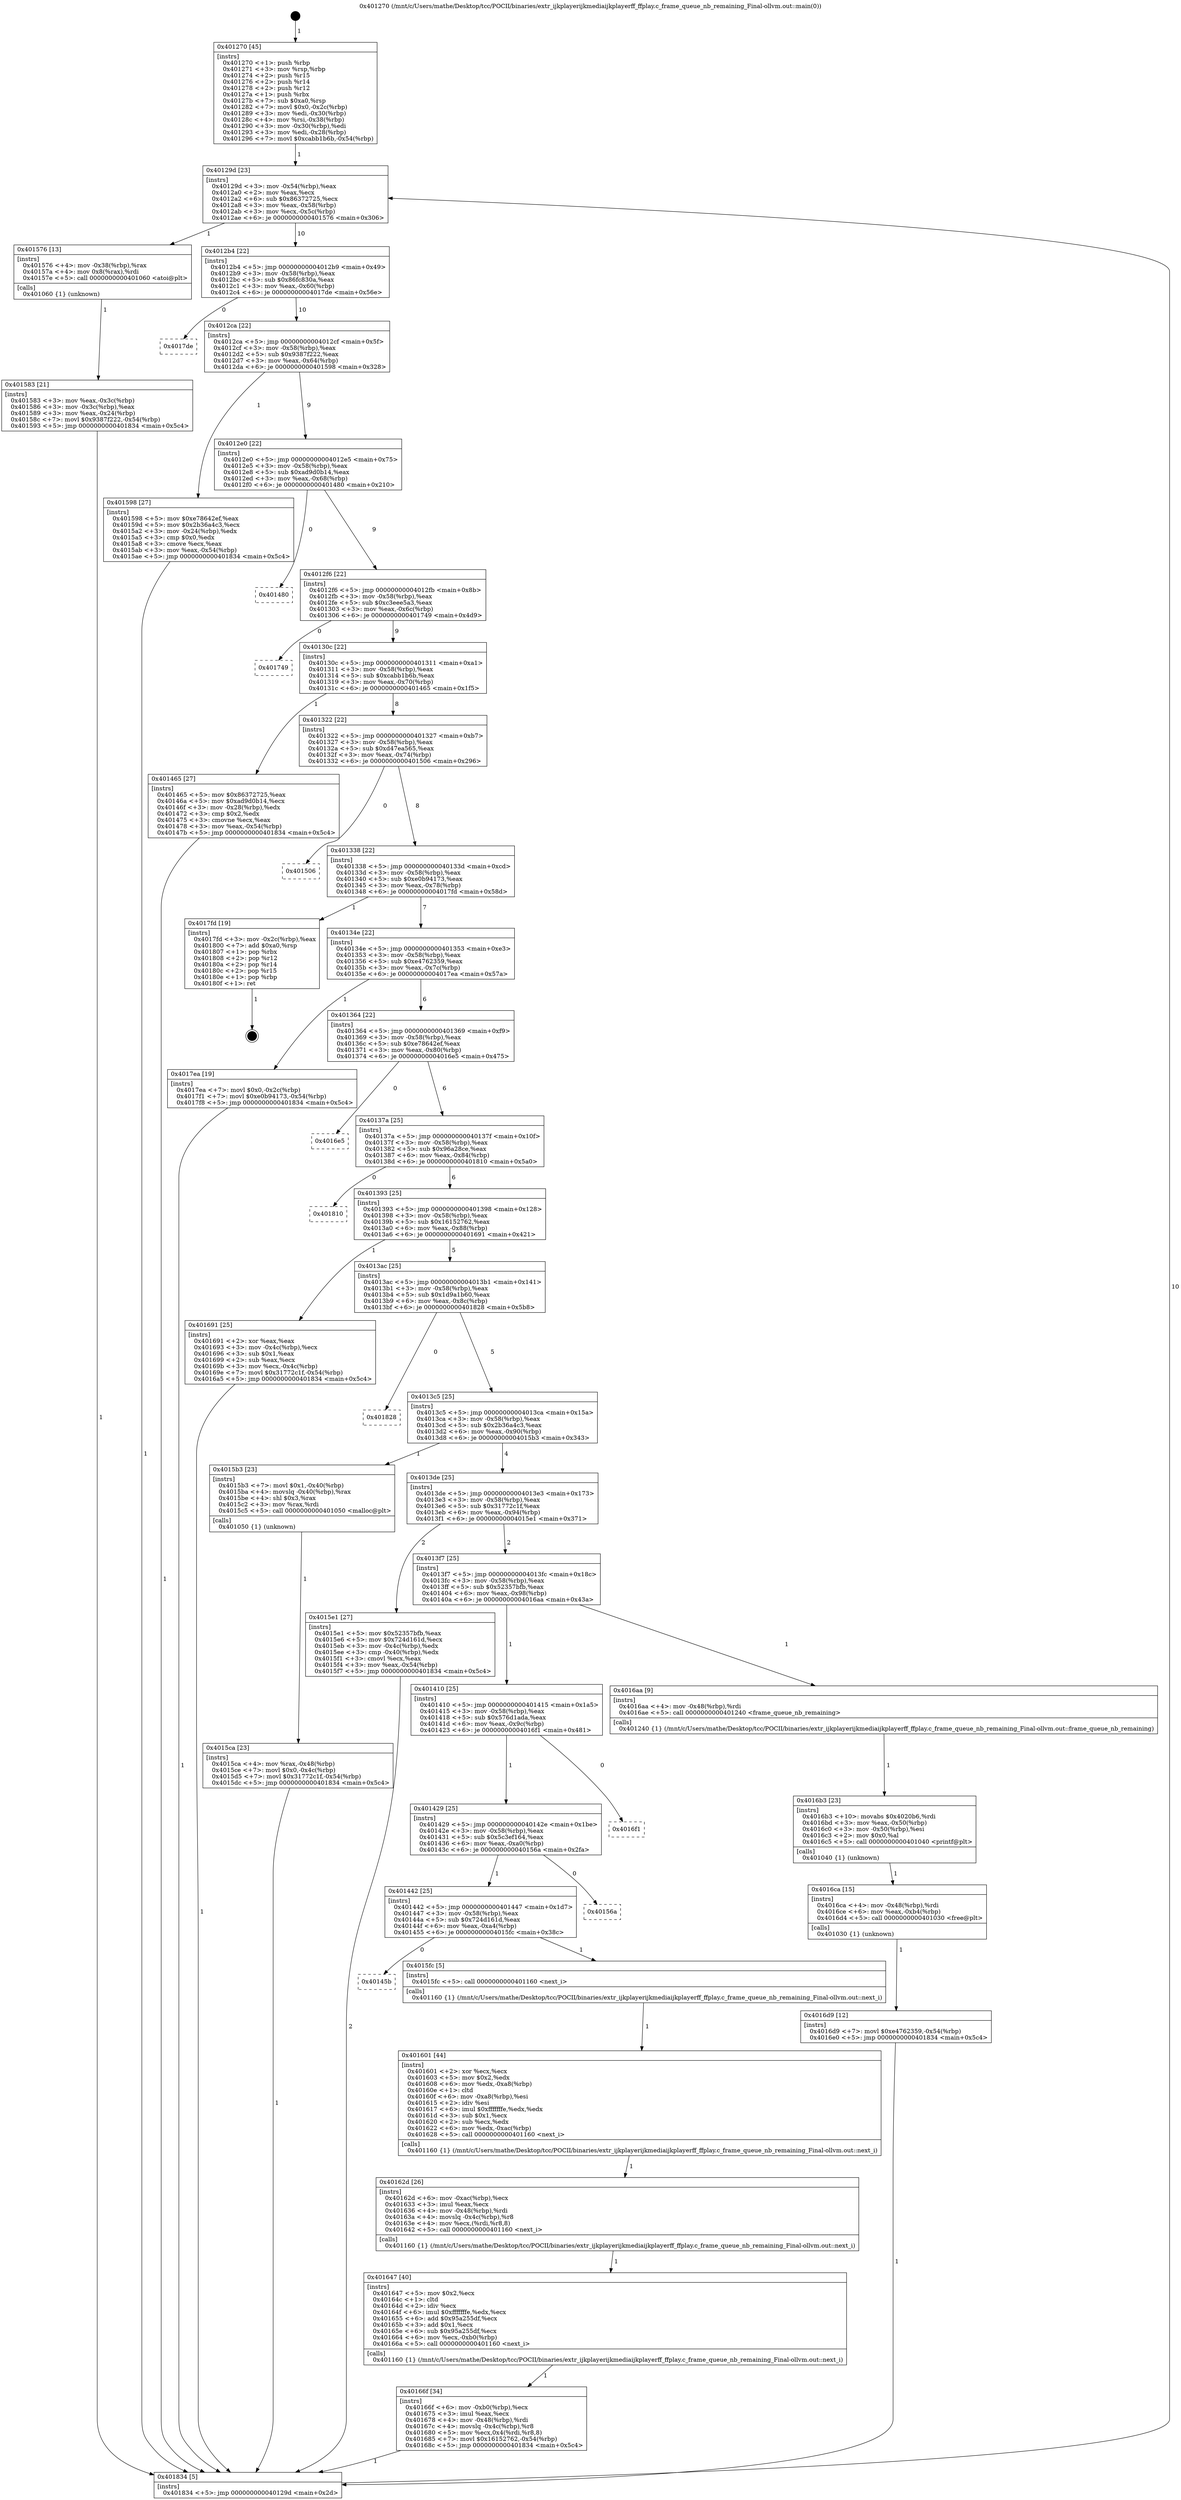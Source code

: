 digraph "0x401270" {
  label = "0x401270 (/mnt/c/Users/mathe/Desktop/tcc/POCII/binaries/extr_ijkplayerijkmediaijkplayerff_ffplay.c_frame_queue_nb_remaining_Final-ollvm.out::main(0))"
  labelloc = "t"
  node[shape=record]

  Entry [label="",width=0.3,height=0.3,shape=circle,fillcolor=black,style=filled]
  "0x40129d" [label="{
     0x40129d [23]\l
     | [instrs]\l
     &nbsp;&nbsp;0x40129d \<+3\>: mov -0x54(%rbp),%eax\l
     &nbsp;&nbsp;0x4012a0 \<+2\>: mov %eax,%ecx\l
     &nbsp;&nbsp;0x4012a2 \<+6\>: sub $0x86372725,%ecx\l
     &nbsp;&nbsp;0x4012a8 \<+3\>: mov %eax,-0x58(%rbp)\l
     &nbsp;&nbsp;0x4012ab \<+3\>: mov %ecx,-0x5c(%rbp)\l
     &nbsp;&nbsp;0x4012ae \<+6\>: je 0000000000401576 \<main+0x306\>\l
  }"]
  "0x401576" [label="{
     0x401576 [13]\l
     | [instrs]\l
     &nbsp;&nbsp;0x401576 \<+4\>: mov -0x38(%rbp),%rax\l
     &nbsp;&nbsp;0x40157a \<+4\>: mov 0x8(%rax),%rdi\l
     &nbsp;&nbsp;0x40157e \<+5\>: call 0000000000401060 \<atoi@plt\>\l
     | [calls]\l
     &nbsp;&nbsp;0x401060 \{1\} (unknown)\l
  }"]
  "0x4012b4" [label="{
     0x4012b4 [22]\l
     | [instrs]\l
     &nbsp;&nbsp;0x4012b4 \<+5\>: jmp 00000000004012b9 \<main+0x49\>\l
     &nbsp;&nbsp;0x4012b9 \<+3\>: mov -0x58(%rbp),%eax\l
     &nbsp;&nbsp;0x4012bc \<+5\>: sub $0x86fc830a,%eax\l
     &nbsp;&nbsp;0x4012c1 \<+3\>: mov %eax,-0x60(%rbp)\l
     &nbsp;&nbsp;0x4012c4 \<+6\>: je 00000000004017de \<main+0x56e\>\l
  }"]
  Exit [label="",width=0.3,height=0.3,shape=circle,fillcolor=black,style=filled,peripheries=2]
  "0x4017de" [label="{
     0x4017de\l
  }", style=dashed]
  "0x4012ca" [label="{
     0x4012ca [22]\l
     | [instrs]\l
     &nbsp;&nbsp;0x4012ca \<+5\>: jmp 00000000004012cf \<main+0x5f\>\l
     &nbsp;&nbsp;0x4012cf \<+3\>: mov -0x58(%rbp),%eax\l
     &nbsp;&nbsp;0x4012d2 \<+5\>: sub $0x9387f222,%eax\l
     &nbsp;&nbsp;0x4012d7 \<+3\>: mov %eax,-0x64(%rbp)\l
     &nbsp;&nbsp;0x4012da \<+6\>: je 0000000000401598 \<main+0x328\>\l
  }"]
  "0x4016d9" [label="{
     0x4016d9 [12]\l
     | [instrs]\l
     &nbsp;&nbsp;0x4016d9 \<+7\>: movl $0xe4762359,-0x54(%rbp)\l
     &nbsp;&nbsp;0x4016e0 \<+5\>: jmp 0000000000401834 \<main+0x5c4\>\l
  }"]
  "0x401598" [label="{
     0x401598 [27]\l
     | [instrs]\l
     &nbsp;&nbsp;0x401598 \<+5\>: mov $0xe78642ef,%eax\l
     &nbsp;&nbsp;0x40159d \<+5\>: mov $0x2b36a4c3,%ecx\l
     &nbsp;&nbsp;0x4015a2 \<+3\>: mov -0x24(%rbp),%edx\l
     &nbsp;&nbsp;0x4015a5 \<+3\>: cmp $0x0,%edx\l
     &nbsp;&nbsp;0x4015a8 \<+3\>: cmove %ecx,%eax\l
     &nbsp;&nbsp;0x4015ab \<+3\>: mov %eax,-0x54(%rbp)\l
     &nbsp;&nbsp;0x4015ae \<+5\>: jmp 0000000000401834 \<main+0x5c4\>\l
  }"]
  "0x4012e0" [label="{
     0x4012e0 [22]\l
     | [instrs]\l
     &nbsp;&nbsp;0x4012e0 \<+5\>: jmp 00000000004012e5 \<main+0x75\>\l
     &nbsp;&nbsp;0x4012e5 \<+3\>: mov -0x58(%rbp),%eax\l
     &nbsp;&nbsp;0x4012e8 \<+5\>: sub $0xad9d0b14,%eax\l
     &nbsp;&nbsp;0x4012ed \<+3\>: mov %eax,-0x68(%rbp)\l
     &nbsp;&nbsp;0x4012f0 \<+6\>: je 0000000000401480 \<main+0x210\>\l
  }"]
  "0x4016ca" [label="{
     0x4016ca [15]\l
     | [instrs]\l
     &nbsp;&nbsp;0x4016ca \<+4\>: mov -0x48(%rbp),%rdi\l
     &nbsp;&nbsp;0x4016ce \<+6\>: mov %eax,-0xb4(%rbp)\l
     &nbsp;&nbsp;0x4016d4 \<+5\>: call 0000000000401030 \<free@plt\>\l
     | [calls]\l
     &nbsp;&nbsp;0x401030 \{1\} (unknown)\l
  }"]
  "0x401480" [label="{
     0x401480\l
  }", style=dashed]
  "0x4012f6" [label="{
     0x4012f6 [22]\l
     | [instrs]\l
     &nbsp;&nbsp;0x4012f6 \<+5\>: jmp 00000000004012fb \<main+0x8b\>\l
     &nbsp;&nbsp;0x4012fb \<+3\>: mov -0x58(%rbp),%eax\l
     &nbsp;&nbsp;0x4012fe \<+5\>: sub $0xc3eee5a3,%eax\l
     &nbsp;&nbsp;0x401303 \<+3\>: mov %eax,-0x6c(%rbp)\l
     &nbsp;&nbsp;0x401306 \<+6\>: je 0000000000401749 \<main+0x4d9\>\l
  }"]
  "0x4016b3" [label="{
     0x4016b3 [23]\l
     | [instrs]\l
     &nbsp;&nbsp;0x4016b3 \<+10\>: movabs $0x4020b6,%rdi\l
     &nbsp;&nbsp;0x4016bd \<+3\>: mov %eax,-0x50(%rbp)\l
     &nbsp;&nbsp;0x4016c0 \<+3\>: mov -0x50(%rbp),%esi\l
     &nbsp;&nbsp;0x4016c3 \<+2\>: mov $0x0,%al\l
     &nbsp;&nbsp;0x4016c5 \<+5\>: call 0000000000401040 \<printf@plt\>\l
     | [calls]\l
     &nbsp;&nbsp;0x401040 \{1\} (unknown)\l
  }"]
  "0x401749" [label="{
     0x401749\l
  }", style=dashed]
  "0x40130c" [label="{
     0x40130c [22]\l
     | [instrs]\l
     &nbsp;&nbsp;0x40130c \<+5\>: jmp 0000000000401311 \<main+0xa1\>\l
     &nbsp;&nbsp;0x401311 \<+3\>: mov -0x58(%rbp),%eax\l
     &nbsp;&nbsp;0x401314 \<+5\>: sub $0xcabb1b6b,%eax\l
     &nbsp;&nbsp;0x401319 \<+3\>: mov %eax,-0x70(%rbp)\l
     &nbsp;&nbsp;0x40131c \<+6\>: je 0000000000401465 \<main+0x1f5\>\l
  }"]
  "0x40166f" [label="{
     0x40166f [34]\l
     | [instrs]\l
     &nbsp;&nbsp;0x40166f \<+6\>: mov -0xb0(%rbp),%ecx\l
     &nbsp;&nbsp;0x401675 \<+3\>: imul %eax,%ecx\l
     &nbsp;&nbsp;0x401678 \<+4\>: mov -0x48(%rbp),%rdi\l
     &nbsp;&nbsp;0x40167c \<+4\>: movslq -0x4c(%rbp),%r8\l
     &nbsp;&nbsp;0x401680 \<+5\>: mov %ecx,0x4(%rdi,%r8,8)\l
     &nbsp;&nbsp;0x401685 \<+7\>: movl $0x16152762,-0x54(%rbp)\l
     &nbsp;&nbsp;0x40168c \<+5\>: jmp 0000000000401834 \<main+0x5c4\>\l
  }"]
  "0x401465" [label="{
     0x401465 [27]\l
     | [instrs]\l
     &nbsp;&nbsp;0x401465 \<+5\>: mov $0x86372725,%eax\l
     &nbsp;&nbsp;0x40146a \<+5\>: mov $0xad9d0b14,%ecx\l
     &nbsp;&nbsp;0x40146f \<+3\>: mov -0x28(%rbp),%edx\l
     &nbsp;&nbsp;0x401472 \<+3\>: cmp $0x2,%edx\l
     &nbsp;&nbsp;0x401475 \<+3\>: cmovne %ecx,%eax\l
     &nbsp;&nbsp;0x401478 \<+3\>: mov %eax,-0x54(%rbp)\l
     &nbsp;&nbsp;0x40147b \<+5\>: jmp 0000000000401834 \<main+0x5c4\>\l
  }"]
  "0x401322" [label="{
     0x401322 [22]\l
     | [instrs]\l
     &nbsp;&nbsp;0x401322 \<+5\>: jmp 0000000000401327 \<main+0xb7\>\l
     &nbsp;&nbsp;0x401327 \<+3\>: mov -0x58(%rbp),%eax\l
     &nbsp;&nbsp;0x40132a \<+5\>: sub $0xd47ea565,%eax\l
     &nbsp;&nbsp;0x40132f \<+3\>: mov %eax,-0x74(%rbp)\l
     &nbsp;&nbsp;0x401332 \<+6\>: je 0000000000401506 \<main+0x296\>\l
  }"]
  "0x401834" [label="{
     0x401834 [5]\l
     | [instrs]\l
     &nbsp;&nbsp;0x401834 \<+5\>: jmp 000000000040129d \<main+0x2d\>\l
  }"]
  "0x401270" [label="{
     0x401270 [45]\l
     | [instrs]\l
     &nbsp;&nbsp;0x401270 \<+1\>: push %rbp\l
     &nbsp;&nbsp;0x401271 \<+3\>: mov %rsp,%rbp\l
     &nbsp;&nbsp;0x401274 \<+2\>: push %r15\l
     &nbsp;&nbsp;0x401276 \<+2\>: push %r14\l
     &nbsp;&nbsp;0x401278 \<+2\>: push %r12\l
     &nbsp;&nbsp;0x40127a \<+1\>: push %rbx\l
     &nbsp;&nbsp;0x40127b \<+7\>: sub $0xa0,%rsp\l
     &nbsp;&nbsp;0x401282 \<+7\>: movl $0x0,-0x2c(%rbp)\l
     &nbsp;&nbsp;0x401289 \<+3\>: mov %edi,-0x30(%rbp)\l
     &nbsp;&nbsp;0x40128c \<+4\>: mov %rsi,-0x38(%rbp)\l
     &nbsp;&nbsp;0x401290 \<+3\>: mov -0x30(%rbp),%edi\l
     &nbsp;&nbsp;0x401293 \<+3\>: mov %edi,-0x28(%rbp)\l
     &nbsp;&nbsp;0x401296 \<+7\>: movl $0xcabb1b6b,-0x54(%rbp)\l
  }"]
  "0x401583" [label="{
     0x401583 [21]\l
     | [instrs]\l
     &nbsp;&nbsp;0x401583 \<+3\>: mov %eax,-0x3c(%rbp)\l
     &nbsp;&nbsp;0x401586 \<+3\>: mov -0x3c(%rbp),%eax\l
     &nbsp;&nbsp;0x401589 \<+3\>: mov %eax,-0x24(%rbp)\l
     &nbsp;&nbsp;0x40158c \<+7\>: movl $0x9387f222,-0x54(%rbp)\l
     &nbsp;&nbsp;0x401593 \<+5\>: jmp 0000000000401834 \<main+0x5c4\>\l
  }"]
  "0x401647" [label="{
     0x401647 [40]\l
     | [instrs]\l
     &nbsp;&nbsp;0x401647 \<+5\>: mov $0x2,%ecx\l
     &nbsp;&nbsp;0x40164c \<+1\>: cltd\l
     &nbsp;&nbsp;0x40164d \<+2\>: idiv %ecx\l
     &nbsp;&nbsp;0x40164f \<+6\>: imul $0xfffffffe,%edx,%ecx\l
     &nbsp;&nbsp;0x401655 \<+6\>: add $0x95a255df,%ecx\l
     &nbsp;&nbsp;0x40165b \<+3\>: add $0x1,%ecx\l
     &nbsp;&nbsp;0x40165e \<+6\>: sub $0x95a255df,%ecx\l
     &nbsp;&nbsp;0x401664 \<+6\>: mov %ecx,-0xb0(%rbp)\l
     &nbsp;&nbsp;0x40166a \<+5\>: call 0000000000401160 \<next_i\>\l
     | [calls]\l
     &nbsp;&nbsp;0x401160 \{1\} (/mnt/c/Users/mathe/Desktop/tcc/POCII/binaries/extr_ijkplayerijkmediaijkplayerff_ffplay.c_frame_queue_nb_remaining_Final-ollvm.out::next_i)\l
  }"]
  "0x401506" [label="{
     0x401506\l
  }", style=dashed]
  "0x401338" [label="{
     0x401338 [22]\l
     | [instrs]\l
     &nbsp;&nbsp;0x401338 \<+5\>: jmp 000000000040133d \<main+0xcd\>\l
     &nbsp;&nbsp;0x40133d \<+3\>: mov -0x58(%rbp),%eax\l
     &nbsp;&nbsp;0x401340 \<+5\>: sub $0xe0b94173,%eax\l
     &nbsp;&nbsp;0x401345 \<+3\>: mov %eax,-0x78(%rbp)\l
     &nbsp;&nbsp;0x401348 \<+6\>: je 00000000004017fd \<main+0x58d\>\l
  }"]
  "0x40162d" [label="{
     0x40162d [26]\l
     | [instrs]\l
     &nbsp;&nbsp;0x40162d \<+6\>: mov -0xac(%rbp),%ecx\l
     &nbsp;&nbsp;0x401633 \<+3\>: imul %eax,%ecx\l
     &nbsp;&nbsp;0x401636 \<+4\>: mov -0x48(%rbp),%rdi\l
     &nbsp;&nbsp;0x40163a \<+4\>: movslq -0x4c(%rbp),%r8\l
     &nbsp;&nbsp;0x40163e \<+4\>: mov %ecx,(%rdi,%r8,8)\l
     &nbsp;&nbsp;0x401642 \<+5\>: call 0000000000401160 \<next_i\>\l
     | [calls]\l
     &nbsp;&nbsp;0x401160 \{1\} (/mnt/c/Users/mathe/Desktop/tcc/POCII/binaries/extr_ijkplayerijkmediaijkplayerff_ffplay.c_frame_queue_nb_remaining_Final-ollvm.out::next_i)\l
  }"]
  "0x4017fd" [label="{
     0x4017fd [19]\l
     | [instrs]\l
     &nbsp;&nbsp;0x4017fd \<+3\>: mov -0x2c(%rbp),%eax\l
     &nbsp;&nbsp;0x401800 \<+7\>: add $0xa0,%rsp\l
     &nbsp;&nbsp;0x401807 \<+1\>: pop %rbx\l
     &nbsp;&nbsp;0x401808 \<+2\>: pop %r12\l
     &nbsp;&nbsp;0x40180a \<+2\>: pop %r14\l
     &nbsp;&nbsp;0x40180c \<+2\>: pop %r15\l
     &nbsp;&nbsp;0x40180e \<+1\>: pop %rbp\l
     &nbsp;&nbsp;0x40180f \<+1\>: ret\l
  }"]
  "0x40134e" [label="{
     0x40134e [22]\l
     | [instrs]\l
     &nbsp;&nbsp;0x40134e \<+5\>: jmp 0000000000401353 \<main+0xe3\>\l
     &nbsp;&nbsp;0x401353 \<+3\>: mov -0x58(%rbp),%eax\l
     &nbsp;&nbsp;0x401356 \<+5\>: sub $0xe4762359,%eax\l
     &nbsp;&nbsp;0x40135b \<+3\>: mov %eax,-0x7c(%rbp)\l
     &nbsp;&nbsp;0x40135e \<+6\>: je 00000000004017ea \<main+0x57a\>\l
  }"]
  "0x401601" [label="{
     0x401601 [44]\l
     | [instrs]\l
     &nbsp;&nbsp;0x401601 \<+2\>: xor %ecx,%ecx\l
     &nbsp;&nbsp;0x401603 \<+5\>: mov $0x2,%edx\l
     &nbsp;&nbsp;0x401608 \<+6\>: mov %edx,-0xa8(%rbp)\l
     &nbsp;&nbsp;0x40160e \<+1\>: cltd\l
     &nbsp;&nbsp;0x40160f \<+6\>: mov -0xa8(%rbp),%esi\l
     &nbsp;&nbsp;0x401615 \<+2\>: idiv %esi\l
     &nbsp;&nbsp;0x401617 \<+6\>: imul $0xfffffffe,%edx,%edx\l
     &nbsp;&nbsp;0x40161d \<+3\>: sub $0x1,%ecx\l
     &nbsp;&nbsp;0x401620 \<+2\>: sub %ecx,%edx\l
     &nbsp;&nbsp;0x401622 \<+6\>: mov %edx,-0xac(%rbp)\l
     &nbsp;&nbsp;0x401628 \<+5\>: call 0000000000401160 \<next_i\>\l
     | [calls]\l
     &nbsp;&nbsp;0x401160 \{1\} (/mnt/c/Users/mathe/Desktop/tcc/POCII/binaries/extr_ijkplayerijkmediaijkplayerff_ffplay.c_frame_queue_nb_remaining_Final-ollvm.out::next_i)\l
  }"]
  "0x4017ea" [label="{
     0x4017ea [19]\l
     | [instrs]\l
     &nbsp;&nbsp;0x4017ea \<+7\>: movl $0x0,-0x2c(%rbp)\l
     &nbsp;&nbsp;0x4017f1 \<+7\>: movl $0xe0b94173,-0x54(%rbp)\l
     &nbsp;&nbsp;0x4017f8 \<+5\>: jmp 0000000000401834 \<main+0x5c4\>\l
  }"]
  "0x401364" [label="{
     0x401364 [22]\l
     | [instrs]\l
     &nbsp;&nbsp;0x401364 \<+5\>: jmp 0000000000401369 \<main+0xf9\>\l
     &nbsp;&nbsp;0x401369 \<+3\>: mov -0x58(%rbp),%eax\l
     &nbsp;&nbsp;0x40136c \<+5\>: sub $0xe78642ef,%eax\l
     &nbsp;&nbsp;0x401371 \<+3\>: mov %eax,-0x80(%rbp)\l
     &nbsp;&nbsp;0x401374 \<+6\>: je 00000000004016e5 \<main+0x475\>\l
  }"]
  "0x40145b" [label="{
     0x40145b\l
  }", style=dashed]
  "0x4016e5" [label="{
     0x4016e5\l
  }", style=dashed]
  "0x40137a" [label="{
     0x40137a [25]\l
     | [instrs]\l
     &nbsp;&nbsp;0x40137a \<+5\>: jmp 000000000040137f \<main+0x10f\>\l
     &nbsp;&nbsp;0x40137f \<+3\>: mov -0x58(%rbp),%eax\l
     &nbsp;&nbsp;0x401382 \<+5\>: sub $0x96a28ce,%eax\l
     &nbsp;&nbsp;0x401387 \<+6\>: mov %eax,-0x84(%rbp)\l
     &nbsp;&nbsp;0x40138d \<+6\>: je 0000000000401810 \<main+0x5a0\>\l
  }"]
  "0x4015fc" [label="{
     0x4015fc [5]\l
     | [instrs]\l
     &nbsp;&nbsp;0x4015fc \<+5\>: call 0000000000401160 \<next_i\>\l
     | [calls]\l
     &nbsp;&nbsp;0x401160 \{1\} (/mnt/c/Users/mathe/Desktop/tcc/POCII/binaries/extr_ijkplayerijkmediaijkplayerff_ffplay.c_frame_queue_nb_remaining_Final-ollvm.out::next_i)\l
  }"]
  "0x401810" [label="{
     0x401810\l
  }", style=dashed]
  "0x401393" [label="{
     0x401393 [25]\l
     | [instrs]\l
     &nbsp;&nbsp;0x401393 \<+5\>: jmp 0000000000401398 \<main+0x128\>\l
     &nbsp;&nbsp;0x401398 \<+3\>: mov -0x58(%rbp),%eax\l
     &nbsp;&nbsp;0x40139b \<+5\>: sub $0x16152762,%eax\l
     &nbsp;&nbsp;0x4013a0 \<+6\>: mov %eax,-0x88(%rbp)\l
     &nbsp;&nbsp;0x4013a6 \<+6\>: je 0000000000401691 \<main+0x421\>\l
  }"]
  "0x401442" [label="{
     0x401442 [25]\l
     | [instrs]\l
     &nbsp;&nbsp;0x401442 \<+5\>: jmp 0000000000401447 \<main+0x1d7\>\l
     &nbsp;&nbsp;0x401447 \<+3\>: mov -0x58(%rbp),%eax\l
     &nbsp;&nbsp;0x40144a \<+5\>: sub $0x724d161d,%eax\l
     &nbsp;&nbsp;0x40144f \<+6\>: mov %eax,-0xa4(%rbp)\l
     &nbsp;&nbsp;0x401455 \<+6\>: je 00000000004015fc \<main+0x38c\>\l
  }"]
  "0x401691" [label="{
     0x401691 [25]\l
     | [instrs]\l
     &nbsp;&nbsp;0x401691 \<+2\>: xor %eax,%eax\l
     &nbsp;&nbsp;0x401693 \<+3\>: mov -0x4c(%rbp),%ecx\l
     &nbsp;&nbsp;0x401696 \<+3\>: sub $0x1,%eax\l
     &nbsp;&nbsp;0x401699 \<+2\>: sub %eax,%ecx\l
     &nbsp;&nbsp;0x40169b \<+3\>: mov %ecx,-0x4c(%rbp)\l
     &nbsp;&nbsp;0x40169e \<+7\>: movl $0x31772c1f,-0x54(%rbp)\l
     &nbsp;&nbsp;0x4016a5 \<+5\>: jmp 0000000000401834 \<main+0x5c4\>\l
  }"]
  "0x4013ac" [label="{
     0x4013ac [25]\l
     | [instrs]\l
     &nbsp;&nbsp;0x4013ac \<+5\>: jmp 00000000004013b1 \<main+0x141\>\l
     &nbsp;&nbsp;0x4013b1 \<+3\>: mov -0x58(%rbp),%eax\l
     &nbsp;&nbsp;0x4013b4 \<+5\>: sub $0x1d9a1b60,%eax\l
     &nbsp;&nbsp;0x4013b9 \<+6\>: mov %eax,-0x8c(%rbp)\l
     &nbsp;&nbsp;0x4013bf \<+6\>: je 0000000000401828 \<main+0x5b8\>\l
  }"]
  "0x40156a" [label="{
     0x40156a\l
  }", style=dashed]
  "0x401828" [label="{
     0x401828\l
  }", style=dashed]
  "0x4013c5" [label="{
     0x4013c5 [25]\l
     | [instrs]\l
     &nbsp;&nbsp;0x4013c5 \<+5\>: jmp 00000000004013ca \<main+0x15a\>\l
     &nbsp;&nbsp;0x4013ca \<+3\>: mov -0x58(%rbp),%eax\l
     &nbsp;&nbsp;0x4013cd \<+5\>: sub $0x2b36a4c3,%eax\l
     &nbsp;&nbsp;0x4013d2 \<+6\>: mov %eax,-0x90(%rbp)\l
     &nbsp;&nbsp;0x4013d8 \<+6\>: je 00000000004015b3 \<main+0x343\>\l
  }"]
  "0x401429" [label="{
     0x401429 [25]\l
     | [instrs]\l
     &nbsp;&nbsp;0x401429 \<+5\>: jmp 000000000040142e \<main+0x1be\>\l
     &nbsp;&nbsp;0x40142e \<+3\>: mov -0x58(%rbp),%eax\l
     &nbsp;&nbsp;0x401431 \<+5\>: sub $0x5c3ef164,%eax\l
     &nbsp;&nbsp;0x401436 \<+6\>: mov %eax,-0xa0(%rbp)\l
     &nbsp;&nbsp;0x40143c \<+6\>: je 000000000040156a \<main+0x2fa\>\l
  }"]
  "0x4015b3" [label="{
     0x4015b3 [23]\l
     | [instrs]\l
     &nbsp;&nbsp;0x4015b3 \<+7\>: movl $0x1,-0x40(%rbp)\l
     &nbsp;&nbsp;0x4015ba \<+4\>: movslq -0x40(%rbp),%rax\l
     &nbsp;&nbsp;0x4015be \<+4\>: shl $0x3,%rax\l
     &nbsp;&nbsp;0x4015c2 \<+3\>: mov %rax,%rdi\l
     &nbsp;&nbsp;0x4015c5 \<+5\>: call 0000000000401050 \<malloc@plt\>\l
     | [calls]\l
     &nbsp;&nbsp;0x401050 \{1\} (unknown)\l
  }"]
  "0x4013de" [label="{
     0x4013de [25]\l
     | [instrs]\l
     &nbsp;&nbsp;0x4013de \<+5\>: jmp 00000000004013e3 \<main+0x173\>\l
     &nbsp;&nbsp;0x4013e3 \<+3\>: mov -0x58(%rbp),%eax\l
     &nbsp;&nbsp;0x4013e6 \<+5\>: sub $0x31772c1f,%eax\l
     &nbsp;&nbsp;0x4013eb \<+6\>: mov %eax,-0x94(%rbp)\l
     &nbsp;&nbsp;0x4013f1 \<+6\>: je 00000000004015e1 \<main+0x371\>\l
  }"]
  "0x4015ca" [label="{
     0x4015ca [23]\l
     | [instrs]\l
     &nbsp;&nbsp;0x4015ca \<+4\>: mov %rax,-0x48(%rbp)\l
     &nbsp;&nbsp;0x4015ce \<+7\>: movl $0x0,-0x4c(%rbp)\l
     &nbsp;&nbsp;0x4015d5 \<+7\>: movl $0x31772c1f,-0x54(%rbp)\l
     &nbsp;&nbsp;0x4015dc \<+5\>: jmp 0000000000401834 \<main+0x5c4\>\l
  }"]
  "0x4016f1" [label="{
     0x4016f1\l
  }", style=dashed]
  "0x4015e1" [label="{
     0x4015e1 [27]\l
     | [instrs]\l
     &nbsp;&nbsp;0x4015e1 \<+5\>: mov $0x52357bfb,%eax\l
     &nbsp;&nbsp;0x4015e6 \<+5\>: mov $0x724d161d,%ecx\l
     &nbsp;&nbsp;0x4015eb \<+3\>: mov -0x4c(%rbp),%edx\l
     &nbsp;&nbsp;0x4015ee \<+3\>: cmp -0x40(%rbp),%edx\l
     &nbsp;&nbsp;0x4015f1 \<+3\>: cmovl %ecx,%eax\l
     &nbsp;&nbsp;0x4015f4 \<+3\>: mov %eax,-0x54(%rbp)\l
     &nbsp;&nbsp;0x4015f7 \<+5\>: jmp 0000000000401834 \<main+0x5c4\>\l
  }"]
  "0x4013f7" [label="{
     0x4013f7 [25]\l
     | [instrs]\l
     &nbsp;&nbsp;0x4013f7 \<+5\>: jmp 00000000004013fc \<main+0x18c\>\l
     &nbsp;&nbsp;0x4013fc \<+3\>: mov -0x58(%rbp),%eax\l
     &nbsp;&nbsp;0x4013ff \<+5\>: sub $0x52357bfb,%eax\l
     &nbsp;&nbsp;0x401404 \<+6\>: mov %eax,-0x98(%rbp)\l
     &nbsp;&nbsp;0x40140a \<+6\>: je 00000000004016aa \<main+0x43a\>\l
  }"]
  "0x401410" [label="{
     0x401410 [25]\l
     | [instrs]\l
     &nbsp;&nbsp;0x401410 \<+5\>: jmp 0000000000401415 \<main+0x1a5\>\l
     &nbsp;&nbsp;0x401415 \<+3\>: mov -0x58(%rbp),%eax\l
     &nbsp;&nbsp;0x401418 \<+5\>: sub $0x576d1ada,%eax\l
     &nbsp;&nbsp;0x40141d \<+6\>: mov %eax,-0x9c(%rbp)\l
     &nbsp;&nbsp;0x401423 \<+6\>: je 00000000004016f1 \<main+0x481\>\l
  }"]
  "0x4016aa" [label="{
     0x4016aa [9]\l
     | [instrs]\l
     &nbsp;&nbsp;0x4016aa \<+4\>: mov -0x48(%rbp),%rdi\l
     &nbsp;&nbsp;0x4016ae \<+5\>: call 0000000000401240 \<frame_queue_nb_remaining\>\l
     | [calls]\l
     &nbsp;&nbsp;0x401240 \{1\} (/mnt/c/Users/mathe/Desktop/tcc/POCII/binaries/extr_ijkplayerijkmediaijkplayerff_ffplay.c_frame_queue_nb_remaining_Final-ollvm.out::frame_queue_nb_remaining)\l
  }"]
  Entry -> "0x401270" [label=" 1"]
  "0x40129d" -> "0x401576" [label=" 1"]
  "0x40129d" -> "0x4012b4" [label=" 10"]
  "0x4017fd" -> Exit [label=" 1"]
  "0x4012b4" -> "0x4017de" [label=" 0"]
  "0x4012b4" -> "0x4012ca" [label=" 10"]
  "0x4017ea" -> "0x401834" [label=" 1"]
  "0x4012ca" -> "0x401598" [label=" 1"]
  "0x4012ca" -> "0x4012e0" [label=" 9"]
  "0x4016d9" -> "0x401834" [label=" 1"]
  "0x4012e0" -> "0x401480" [label=" 0"]
  "0x4012e0" -> "0x4012f6" [label=" 9"]
  "0x4016ca" -> "0x4016d9" [label=" 1"]
  "0x4012f6" -> "0x401749" [label=" 0"]
  "0x4012f6" -> "0x40130c" [label=" 9"]
  "0x4016b3" -> "0x4016ca" [label=" 1"]
  "0x40130c" -> "0x401465" [label=" 1"]
  "0x40130c" -> "0x401322" [label=" 8"]
  "0x401465" -> "0x401834" [label=" 1"]
  "0x401270" -> "0x40129d" [label=" 1"]
  "0x401834" -> "0x40129d" [label=" 10"]
  "0x401576" -> "0x401583" [label=" 1"]
  "0x401583" -> "0x401834" [label=" 1"]
  "0x401598" -> "0x401834" [label=" 1"]
  "0x4016aa" -> "0x4016b3" [label=" 1"]
  "0x401322" -> "0x401506" [label=" 0"]
  "0x401322" -> "0x401338" [label=" 8"]
  "0x401691" -> "0x401834" [label=" 1"]
  "0x401338" -> "0x4017fd" [label=" 1"]
  "0x401338" -> "0x40134e" [label=" 7"]
  "0x40166f" -> "0x401834" [label=" 1"]
  "0x40134e" -> "0x4017ea" [label=" 1"]
  "0x40134e" -> "0x401364" [label=" 6"]
  "0x401647" -> "0x40166f" [label=" 1"]
  "0x401364" -> "0x4016e5" [label=" 0"]
  "0x401364" -> "0x40137a" [label=" 6"]
  "0x40162d" -> "0x401647" [label=" 1"]
  "0x40137a" -> "0x401810" [label=" 0"]
  "0x40137a" -> "0x401393" [label=" 6"]
  "0x401601" -> "0x40162d" [label=" 1"]
  "0x401393" -> "0x401691" [label=" 1"]
  "0x401393" -> "0x4013ac" [label=" 5"]
  "0x401442" -> "0x40145b" [label=" 0"]
  "0x4013ac" -> "0x401828" [label=" 0"]
  "0x4013ac" -> "0x4013c5" [label=" 5"]
  "0x401442" -> "0x4015fc" [label=" 1"]
  "0x4013c5" -> "0x4015b3" [label=" 1"]
  "0x4013c5" -> "0x4013de" [label=" 4"]
  "0x4015b3" -> "0x4015ca" [label=" 1"]
  "0x4015ca" -> "0x401834" [label=" 1"]
  "0x401429" -> "0x401442" [label=" 1"]
  "0x4013de" -> "0x4015e1" [label=" 2"]
  "0x4013de" -> "0x4013f7" [label=" 2"]
  "0x4015e1" -> "0x401834" [label=" 2"]
  "0x401429" -> "0x40156a" [label=" 0"]
  "0x4013f7" -> "0x4016aa" [label=" 1"]
  "0x4013f7" -> "0x401410" [label=" 1"]
  "0x4015fc" -> "0x401601" [label=" 1"]
  "0x401410" -> "0x4016f1" [label=" 0"]
  "0x401410" -> "0x401429" [label=" 1"]
}
